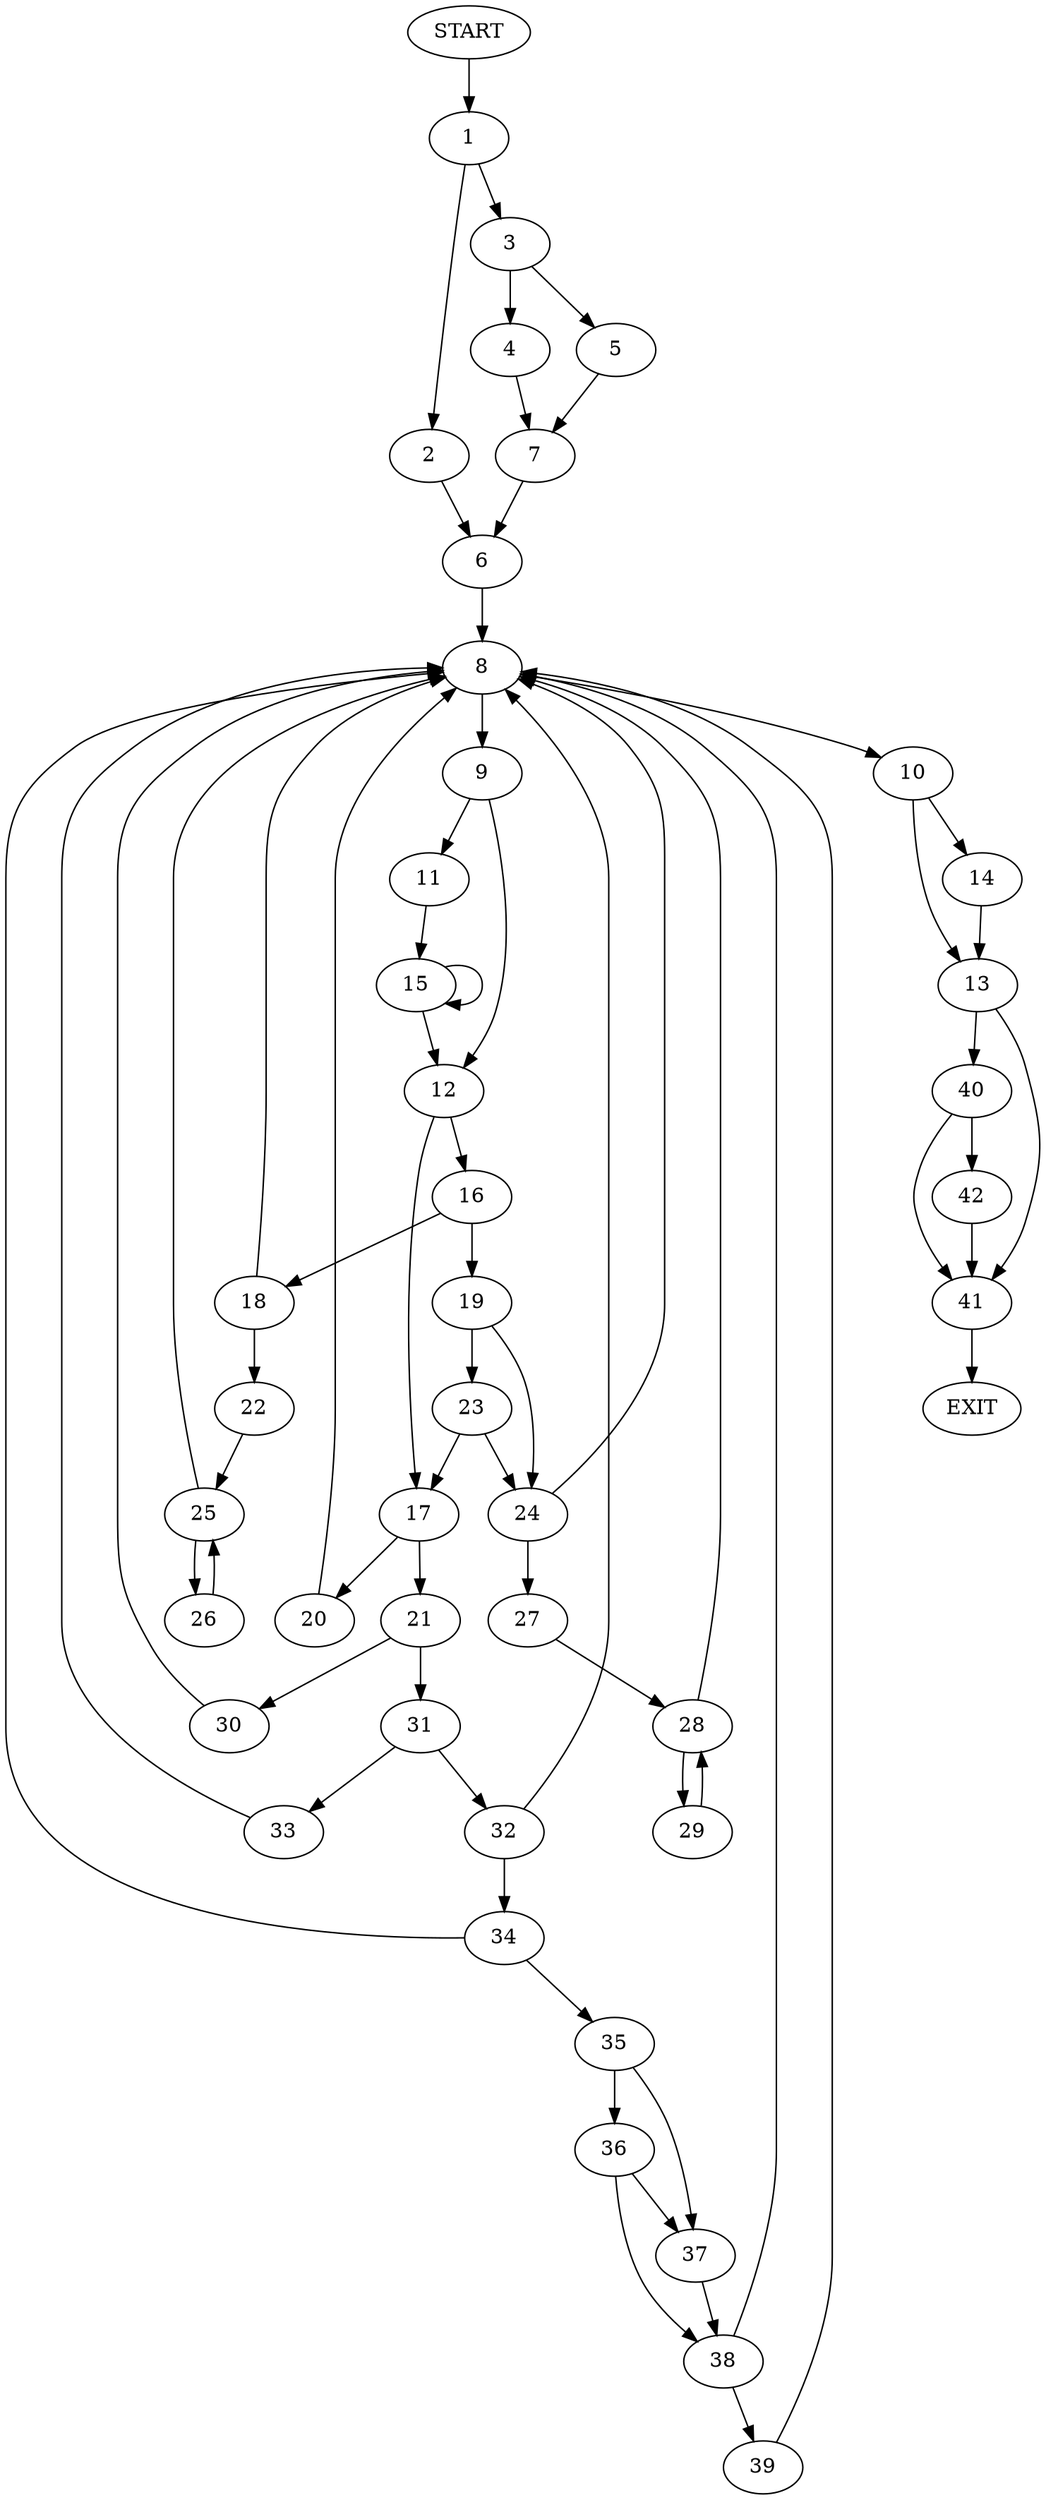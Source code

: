 digraph {
0 [label="START"]
43 [label="EXIT"]
0 -> 1
1 -> 2
1 -> 3
3 -> 4
3 -> 5
2 -> 6
4 -> 7
5 -> 7
7 -> 6
6 -> 8
8 -> 9
8 -> 10
9 -> 11
9 -> 12
10 -> 13
10 -> 14
11 -> 15
12 -> 16
12 -> 17
15 -> 15
15 -> 12
16 -> 18
16 -> 19
17 -> 20
17 -> 21
18 -> 8
18 -> 22
19 -> 23
19 -> 24
22 -> 25
25 -> 8
25 -> 26
26 -> 25
24 -> 27
24 -> 8
23 -> 24
23 -> 17
27 -> 28
28 -> 8
28 -> 29
29 -> 28
21 -> 30
21 -> 31
20 -> 8
31 -> 32
31 -> 33
30 -> 8
32 -> 8
32 -> 34
33 -> 8
34 -> 8
34 -> 35
35 -> 36
35 -> 37
37 -> 38
36 -> 38
36 -> 37
38 -> 8
38 -> 39
39 -> 8
13 -> 40
13 -> 41
14 -> 13
40 -> 42
40 -> 41
41 -> 43
42 -> 41
}
